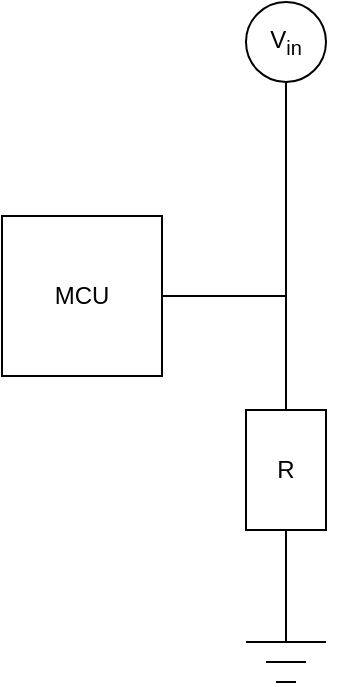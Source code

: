 <mxfile version="26.0.16">
  <diagram name="第1頁" id="UVwIxCiR8lBkfEkEezqE">
    <mxGraphModel dx="650" dy="613" grid="0" gridSize="10" guides="1" tooltips="1" connect="1" arrows="1" fold="1" page="0" pageScale="1" pageWidth="1169" pageHeight="827" math="0" shadow="0">
      <root>
        <mxCell id="0" />
        <mxCell id="1" parent="0" />
        <mxCell id="osuJW4HmZRM-sGfLHal4-7" style="edgeStyle=orthogonalEdgeStyle;rounded=0;orthogonalLoop=1;jettySize=auto;html=1;exitX=0.5;exitY=1;exitDx=0;exitDy=0;entryX=0.5;entryY=0;entryDx=0;entryDy=0;endArrow=none;startFill=0;" edge="1" parent="1" source="ynjBNru1Yc-JIQHZCBrU-4" target="osuJW4HmZRM-sGfLHal4-5">
          <mxGeometry relative="1" as="geometry" />
        </mxCell>
        <mxCell id="ynjBNru1Yc-JIQHZCBrU-4" value="" style="ellipse;whiteSpace=wrap;html=1;aspect=fixed;" parent="1" vertex="1">
          <mxGeometry x="640" y="160" width="40" height="40" as="geometry" />
        </mxCell>
        <mxCell id="o5tXxiYnTY1MTi2_kM9E-3" value="" style="endArrow=none;html=1;rounded=0;" parent="1" edge="1">
          <mxGeometry width="50" height="50" relative="1" as="geometry">
            <mxPoint x="640" y="480" as="sourcePoint" />
            <mxPoint x="680" y="480" as="targetPoint" />
          </mxGeometry>
        </mxCell>
        <mxCell id="o5tXxiYnTY1MTi2_kM9E-4" value="" style="endArrow=none;html=1;rounded=0;" parent="1" edge="1">
          <mxGeometry width="50" height="50" relative="1" as="geometry">
            <mxPoint x="650" y="490" as="sourcePoint" />
            <mxPoint x="670" y="490" as="targetPoint" />
          </mxGeometry>
        </mxCell>
        <mxCell id="o5tXxiYnTY1MTi2_kM9E-5" value="" style="endArrow=none;html=1;rounded=0;" parent="1" edge="1">
          <mxGeometry width="50" height="50" relative="1" as="geometry">
            <mxPoint x="655" y="500" as="sourcePoint" />
            <mxPoint x="665" y="500" as="targetPoint" />
            <Array as="points">
              <mxPoint x="655" y="500" />
            </Array>
          </mxGeometry>
        </mxCell>
        <mxCell id="osuJW4HmZRM-sGfLHal4-2" style="edgeStyle=orthogonalEdgeStyle;rounded=0;orthogonalLoop=1;jettySize=auto;html=1;exitX=0.5;exitY=1;exitDx=0;exitDy=0;endArrow=none;startFill=0;" edge="1" parent="1" source="osuJW4HmZRM-sGfLHal4-5">
          <mxGeometry relative="1" as="geometry">
            <mxPoint x="660" y="480" as="targetPoint" />
          </mxGeometry>
        </mxCell>
        <mxCell id="o5tXxiYnTY1MTi2_kM9E-9" value="V&lt;sub&gt;in&lt;/sub&gt;" style="text;html=1;align=center;verticalAlign=middle;whiteSpace=wrap;rounded=0;" parent="1" vertex="1">
          <mxGeometry x="630" y="165" width="60" height="30" as="geometry" />
        </mxCell>
        <mxCell id="osuJW4HmZRM-sGfLHal4-4" style="edgeStyle=orthogonalEdgeStyle;rounded=0;orthogonalLoop=1;jettySize=auto;html=1;exitX=1;exitY=0.5;exitDx=0;exitDy=0;endArrow=none;startFill=0;entryX=0.5;entryY=0;entryDx=0;entryDy=0;" edge="1" parent="1" source="osuJW4HmZRM-sGfLHal4-1" target="osuJW4HmZRM-sGfLHal4-5">
          <mxGeometry relative="1" as="geometry">
            <mxPoint x="660" y="360" as="targetPoint" />
          </mxGeometry>
        </mxCell>
        <mxCell id="osuJW4HmZRM-sGfLHal4-1" value="MCU" style="rounded=0;whiteSpace=wrap;html=1;" vertex="1" parent="1">
          <mxGeometry x="518" y="267" width="80" height="80" as="geometry" />
        </mxCell>
        <mxCell id="osuJW4HmZRM-sGfLHal4-5" value="R" style="rounded=0;whiteSpace=wrap;html=1;" vertex="1" parent="1">
          <mxGeometry x="640" y="364" width="40" height="60" as="geometry" />
        </mxCell>
      </root>
    </mxGraphModel>
  </diagram>
</mxfile>
